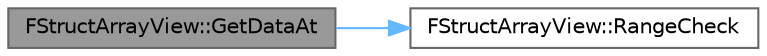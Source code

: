 digraph "FStructArrayView::GetDataAt"
{
 // INTERACTIVE_SVG=YES
 // LATEX_PDF_SIZE
  bgcolor="transparent";
  edge [fontname=Helvetica,fontsize=10,labelfontname=Helvetica,labelfontsize=10];
  node [fontname=Helvetica,fontsize=10,shape=box,height=0.2,width=0.4];
  rankdir="LR";
  Node1 [id="Node000001",label="FStructArrayView::GetDataAt",height=0.2,width=0.4,color="gray40", fillcolor="grey60", style="filled", fontcolor="black",tooltip="Helper function for returning a pointer to an element in the array."];
  Node1 -> Node2 [id="edge1_Node000001_Node000002",color="steelblue1",style="solid",tooltip=" "];
  Node2 [id="Node000002",label="FStructArrayView::RangeCheck",height=0.2,width=0.4,color="grey40", fillcolor="white", style="filled",URL="$d8/dda/structFStructArrayView.html#a6fa6d0133797d716de5fc2682126f43f",tooltip="Checks if index is in array range."];
}
